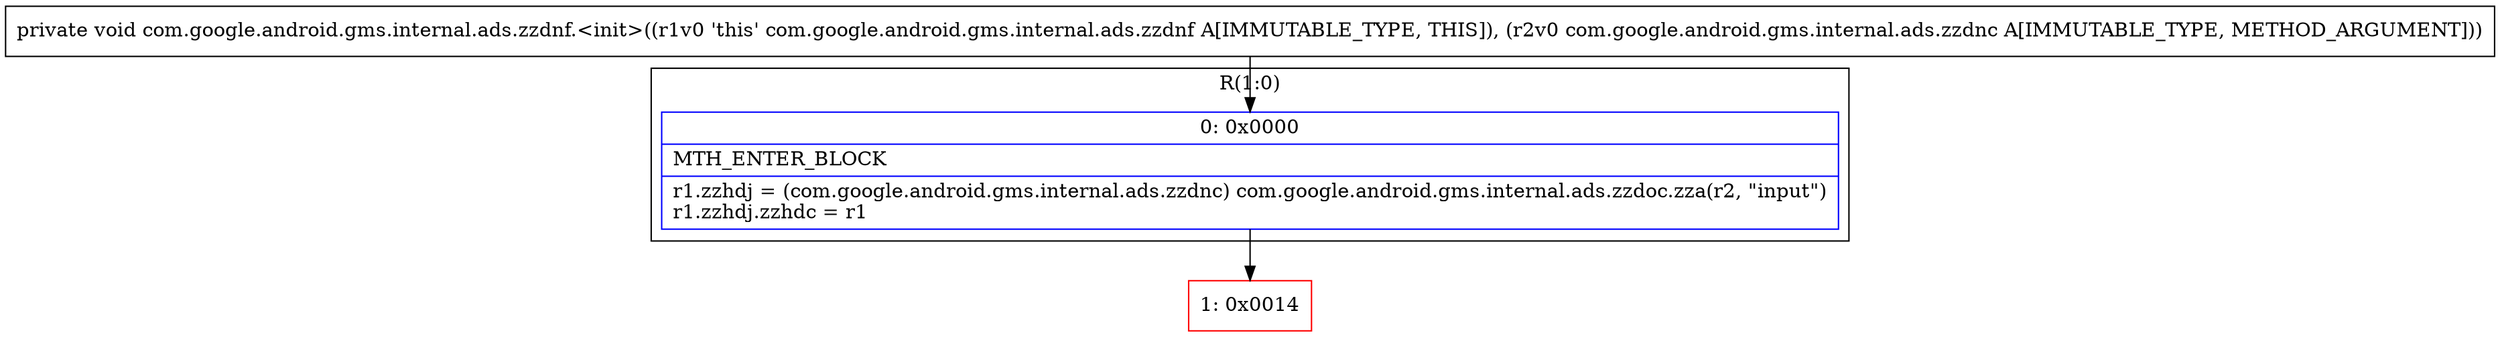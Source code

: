 digraph "CFG forcom.google.android.gms.internal.ads.zzdnf.\<init\>(Lcom\/google\/android\/gms\/internal\/ads\/zzdnc;)V" {
subgraph cluster_Region_1315411410 {
label = "R(1:0)";
node [shape=record,color=blue];
Node_0 [shape=record,label="{0\:\ 0x0000|MTH_ENTER_BLOCK\l|r1.zzhdj = (com.google.android.gms.internal.ads.zzdnc) com.google.android.gms.internal.ads.zzdoc.zza(r2, \"input\")\lr1.zzhdj.zzhdc = r1\l}"];
}
Node_1 [shape=record,color=red,label="{1\:\ 0x0014}"];
MethodNode[shape=record,label="{private void com.google.android.gms.internal.ads.zzdnf.\<init\>((r1v0 'this' com.google.android.gms.internal.ads.zzdnf A[IMMUTABLE_TYPE, THIS]), (r2v0 com.google.android.gms.internal.ads.zzdnc A[IMMUTABLE_TYPE, METHOD_ARGUMENT])) }"];
MethodNode -> Node_0;
Node_0 -> Node_1;
}


